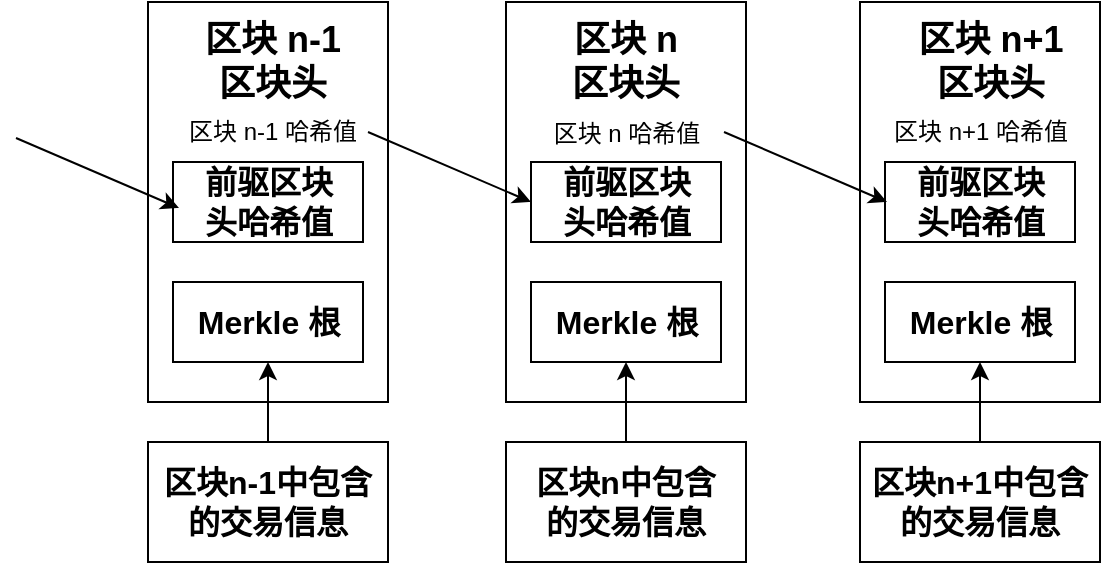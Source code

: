 <mxfile version="14.5.10" type="github">
  <diagram id="UKAJ2oIfAn2R5n8EJACQ" name="Page-1">
    <mxGraphModel dx="1106" dy="614" grid="0" gridSize="10" guides="1" tooltips="1" connect="1" arrows="1" fold="1" page="0" pageScale="1" pageWidth="827" pageHeight="1169" math="0" shadow="0">
      <root>
        <mxCell id="0" />
        <mxCell id="1" parent="0" />
        <mxCell id="-p60DnaDyC4y8QLk-plE-15" value="" style="group" vertex="1" connectable="0" parent="1">
          <mxGeometry x="389" y="180" width="120" height="280" as="geometry" />
        </mxCell>
        <mxCell id="-p60DnaDyC4y8QLk-plE-9" value="" style="rounded=0;whiteSpace=wrap;html=1;" vertex="1" parent="-p60DnaDyC4y8QLk-plE-15">
          <mxGeometry width="120" height="200" as="geometry" />
        </mxCell>
        <mxCell id="-p60DnaDyC4y8QLk-plE-10" value="&lt;font style=&quot;font-size: 18px&quot;&gt;&lt;b&gt;区块 n&lt;br&gt;区块头&lt;br&gt;&lt;/b&gt;&lt;/font&gt;" style="text;html=1;strokeColor=none;fillColor=none;align=center;verticalAlign=middle;whiteSpace=wrap;rounded=0;" vertex="1" parent="-p60DnaDyC4y8QLk-plE-15">
          <mxGeometry x="25" width="70" height="60" as="geometry" />
        </mxCell>
        <mxCell id="-p60DnaDyC4y8QLk-plE-11" value="&lt;font style=&quot;font-size: 16px&quot;&gt;&lt;b&gt;前驱区块&lt;br&gt;头哈希值&lt;/b&gt;&lt;/font&gt;" style="rounded=0;whiteSpace=wrap;html=1;" vertex="1" parent="-p60DnaDyC4y8QLk-plE-15">
          <mxGeometry x="12.5" y="80" width="95" height="40" as="geometry" />
        </mxCell>
        <mxCell id="-p60DnaDyC4y8QLk-plE-12" value="&lt;span style=&quot;font-size: 16px&quot;&gt;&lt;b&gt;Merkle 根&lt;/b&gt;&lt;/span&gt;" style="rounded=0;whiteSpace=wrap;html=1;" vertex="1" parent="-p60DnaDyC4y8QLk-plE-15">
          <mxGeometry x="12.5" y="140" width="95" height="40" as="geometry" />
        </mxCell>
        <mxCell id="-p60DnaDyC4y8QLk-plE-13" style="edgeStyle=orthogonalEdgeStyle;rounded=0;orthogonalLoop=1;jettySize=auto;html=1;exitX=0.5;exitY=0;exitDx=0;exitDy=0;entryX=0.5;entryY=1;entryDx=0;entryDy=0;" edge="1" parent="-p60DnaDyC4y8QLk-plE-15" source="-p60DnaDyC4y8QLk-plE-14" target="-p60DnaDyC4y8QLk-plE-12">
          <mxGeometry relative="1" as="geometry" />
        </mxCell>
        <mxCell id="-p60DnaDyC4y8QLk-plE-14" value="&lt;b&gt;&lt;font style=&quot;font-size: 16px&quot;&gt;区块n中包含&lt;br&gt;的交易信息&lt;/font&gt;&lt;/b&gt;" style="rounded=0;whiteSpace=wrap;html=1;" vertex="1" parent="-p60DnaDyC4y8QLk-plE-15">
          <mxGeometry y="220" width="120" height="60" as="geometry" />
        </mxCell>
        <mxCell id="-p60DnaDyC4y8QLk-plE-27" value="区块 n 哈希值" style="text;html=1;strokeColor=none;fillColor=none;align=center;verticalAlign=middle;whiteSpace=wrap;rounded=0;" vertex="1" parent="-p60DnaDyC4y8QLk-plE-15">
          <mxGeometry x="12.5" y="56" width="95" height="20" as="geometry" />
        </mxCell>
        <mxCell id="-p60DnaDyC4y8QLk-plE-16" value="" style="group" vertex="1" connectable="0" parent="1">
          <mxGeometry x="566" y="180" width="120" height="280" as="geometry" />
        </mxCell>
        <mxCell id="-p60DnaDyC4y8QLk-plE-17" value="" style="rounded=0;whiteSpace=wrap;html=1;" vertex="1" parent="-p60DnaDyC4y8QLk-plE-16">
          <mxGeometry width="120" height="200" as="geometry" />
        </mxCell>
        <mxCell id="-p60DnaDyC4y8QLk-plE-18" value="&lt;font style=&quot;font-size: 18px&quot;&gt;&lt;b&gt;区块 n+1&lt;br&gt;区块头&lt;br&gt;&lt;/b&gt;&lt;/font&gt;" style="text;html=1;strokeColor=none;fillColor=none;align=center;verticalAlign=middle;whiteSpace=wrap;rounded=0;" vertex="1" parent="-p60DnaDyC4y8QLk-plE-16">
          <mxGeometry x="25" width="81" height="60" as="geometry" />
        </mxCell>
        <mxCell id="-p60DnaDyC4y8QLk-plE-19" value="&lt;font style=&quot;font-size: 16px&quot;&gt;&lt;b&gt;前驱区块&lt;br&gt;头哈希值&lt;/b&gt;&lt;/font&gt;" style="rounded=0;whiteSpace=wrap;html=1;" vertex="1" parent="-p60DnaDyC4y8QLk-plE-16">
          <mxGeometry x="12.5" y="80" width="95" height="40" as="geometry" />
        </mxCell>
        <mxCell id="-p60DnaDyC4y8QLk-plE-20" value="&lt;span style=&quot;font-size: 16px&quot;&gt;&lt;b&gt;Merkle 根&lt;/b&gt;&lt;/span&gt;" style="rounded=0;whiteSpace=wrap;html=1;" vertex="1" parent="-p60DnaDyC4y8QLk-plE-16">
          <mxGeometry x="12.5" y="140" width="95" height="40" as="geometry" />
        </mxCell>
        <mxCell id="-p60DnaDyC4y8QLk-plE-21" style="edgeStyle=orthogonalEdgeStyle;rounded=0;orthogonalLoop=1;jettySize=auto;html=1;exitX=0.5;exitY=0;exitDx=0;exitDy=0;entryX=0.5;entryY=1;entryDx=0;entryDy=0;" edge="1" parent="-p60DnaDyC4y8QLk-plE-16" source="-p60DnaDyC4y8QLk-plE-22" target="-p60DnaDyC4y8QLk-plE-20">
          <mxGeometry relative="1" as="geometry" />
        </mxCell>
        <mxCell id="-p60DnaDyC4y8QLk-plE-22" value="&lt;b&gt;&lt;font style=&quot;font-size: 16px&quot;&gt;区块n+1中包含&lt;br&gt;的交易信息&lt;/font&gt;&lt;/b&gt;" style="rounded=0;whiteSpace=wrap;html=1;" vertex="1" parent="-p60DnaDyC4y8QLk-plE-16">
          <mxGeometry y="220" width="120" height="60" as="geometry" />
        </mxCell>
        <mxCell id="-p60DnaDyC4y8QLk-plE-28" value="区块 n+1 哈希值" style="text;html=1;strokeColor=none;fillColor=none;align=center;verticalAlign=middle;whiteSpace=wrap;rounded=0;" vertex="1" parent="-p60DnaDyC4y8QLk-plE-16">
          <mxGeometry x="12.5" y="55" width="95" height="20" as="geometry" />
        </mxCell>
        <mxCell id="-p60DnaDyC4y8QLk-plE-32" value="" style="group" vertex="1" connectable="0" parent="1">
          <mxGeometry x="210" y="180" width="120" height="280" as="geometry" />
        </mxCell>
        <mxCell id="-p60DnaDyC4y8QLk-plE-1" value="" style="rounded=0;whiteSpace=wrap;html=1;" vertex="1" parent="-p60DnaDyC4y8QLk-plE-32">
          <mxGeometry width="120" height="200" as="geometry" />
        </mxCell>
        <mxCell id="-p60DnaDyC4y8QLk-plE-2" value="&lt;font style=&quot;font-size: 18px&quot;&gt;&lt;b&gt;区块 n-1&lt;br&gt;区块头&lt;br&gt;&lt;/b&gt;&lt;/font&gt;" style="text;html=1;strokeColor=none;fillColor=none;align=center;verticalAlign=middle;whiteSpace=wrap;rounded=0;" vertex="1" parent="-p60DnaDyC4y8QLk-plE-32">
          <mxGeometry x="25" width="75" height="60" as="geometry" />
        </mxCell>
        <mxCell id="-p60DnaDyC4y8QLk-plE-5" value="&lt;font style=&quot;font-size: 16px&quot;&gt;&lt;b&gt;前驱区块&lt;br&gt;头哈希值&lt;/b&gt;&lt;/font&gt;" style="rounded=0;whiteSpace=wrap;html=1;" vertex="1" parent="-p60DnaDyC4y8QLk-plE-32">
          <mxGeometry x="12.5" y="80" width="95" height="40" as="geometry" />
        </mxCell>
        <mxCell id="-p60DnaDyC4y8QLk-plE-6" value="&lt;span style=&quot;font-size: 16px&quot;&gt;&lt;b&gt;Merkle 根&lt;/b&gt;&lt;/span&gt;" style="rounded=0;whiteSpace=wrap;html=1;" vertex="1" parent="-p60DnaDyC4y8QLk-plE-32">
          <mxGeometry x="12.5" y="140" width="95" height="40" as="geometry" />
        </mxCell>
        <mxCell id="-p60DnaDyC4y8QLk-plE-8" style="edgeStyle=orthogonalEdgeStyle;rounded=0;orthogonalLoop=1;jettySize=auto;html=1;exitX=0.5;exitY=0;exitDx=0;exitDy=0;entryX=0.5;entryY=1;entryDx=0;entryDy=0;" edge="1" parent="-p60DnaDyC4y8QLk-plE-32" source="-p60DnaDyC4y8QLk-plE-7" target="-p60DnaDyC4y8QLk-plE-6">
          <mxGeometry relative="1" as="geometry" />
        </mxCell>
        <mxCell id="-p60DnaDyC4y8QLk-plE-7" value="&lt;b&gt;&lt;font style=&quot;font-size: 16px&quot;&gt;区块n-1中包含&lt;br&gt;的交易信息&lt;/font&gt;&lt;/b&gt;" style="rounded=0;whiteSpace=wrap;html=1;" vertex="1" parent="-p60DnaDyC4y8QLk-plE-32">
          <mxGeometry y="220" width="120" height="60" as="geometry" />
        </mxCell>
        <mxCell id="-p60DnaDyC4y8QLk-plE-26" value="区块 n-1 哈希值" style="text;html=1;strokeColor=none;fillColor=none;align=center;verticalAlign=middle;whiteSpace=wrap;rounded=0;" vertex="1" parent="-p60DnaDyC4y8QLk-plE-32">
          <mxGeometry x="15" y="55" width="95" height="20" as="geometry" />
        </mxCell>
        <mxCell id="-p60DnaDyC4y8QLk-plE-33" value="" style="endArrow=classic;html=1;exitX=1;exitY=0.5;exitDx=0;exitDy=0;entryX=0;entryY=0.5;entryDx=0;entryDy=0;" edge="1" parent="1">
          <mxGeometry width="50" height="50" relative="1" as="geometry">
            <mxPoint x="498" y="245" as="sourcePoint" />
            <mxPoint x="579.5" y="280" as="targetPoint" />
          </mxGeometry>
        </mxCell>
        <mxCell id="-p60DnaDyC4y8QLk-plE-29" value="" style="endArrow=classic;html=1;exitX=1;exitY=0.5;exitDx=0;exitDy=0;entryX=0;entryY=0.5;entryDx=0;entryDy=0;" edge="1" parent="1" source="-p60DnaDyC4y8QLk-plE-26" target="-p60DnaDyC4y8QLk-plE-11">
          <mxGeometry width="50" height="50" relative="1" as="geometry">
            <mxPoint x="457" y="337" as="sourcePoint" />
            <mxPoint x="507" y="287" as="targetPoint" />
          </mxGeometry>
        </mxCell>
        <mxCell id="-p60DnaDyC4y8QLk-plE-34" value="" style="endArrow=classic;html=1;exitX=1;exitY=0.5;exitDx=0;exitDy=0;entryX=0;entryY=0.5;entryDx=0;entryDy=0;" edge="1" parent="1">
          <mxGeometry width="50" height="50" relative="1" as="geometry">
            <mxPoint x="144" y="248" as="sourcePoint" />
            <mxPoint x="225.5" y="283" as="targetPoint" />
          </mxGeometry>
        </mxCell>
      </root>
    </mxGraphModel>
  </diagram>
</mxfile>
